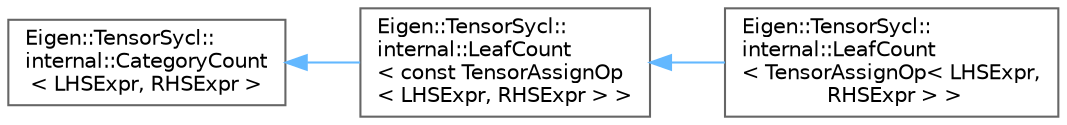 digraph "类继承关系图"
{
 // LATEX_PDF_SIZE
  bgcolor="transparent";
  edge [fontname=Helvetica,fontsize=10,labelfontname=Helvetica,labelfontsize=10];
  node [fontname=Helvetica,fontsize=10,shape=box,height=0.2,width=0.4];
  rankdir="LR";
  Node0 [id="Node000000",label="Eigen::TensorSycl::\linternal::CategoryCount\l\< LHSExpr, RHSExpr \>",height=0.2,width=0.4,color="grey40", fillcolor="white", style="filled",URL="$struct_eigen_1_1_tensor_sycl_1_1internal_1_1_category_count.html",tooltip=" "];
  Node0 -> Node1 [id="edge4789_Node000000_Node000001",dir="back",color="steelblue1",style="solid",tooltip=" "];
  Node1 [id="Node000001",label="Eigen::TensorSycl::\linternal::LeafCount\l\< const TensorAssignOp\l\< LHSExpr, RHSExpr \> \>",height=0.2,width=0.4,color="grey40", fillcolor="white", style="filled",URL="$struct_eigen_1_1_tensor_sycl_1_1internal_1_1_leaf_count_3_01const_01_tensor_assign_op_3_01_l_h_sf4d5d47f44a2af8475f59a43337aef8a.html",tooltip="specialisation of the LeafCount struct when the node type is const TensorAssignOp"];
  Node1 -> Node2 [id="edge4790_Node000001_Node000002",dir="back",color="steelblue1",style="solid",tooltip=" "];
  Node2 [id="Node000002",label="Eigen::TensorSycl::\linternal::LeafCount\l\< TensorAssignOp\< LHSExpr,\l RHSExpr \> \>",height=0.2,width=0.4,color="grey40", fillcolor="white", style="filled",URL="$struct_eigen_1_1_tensor_sycl_1_1internal_1_1_leaf_count_3_01_tensor_assign_op_3_01_l_h_s_expr_00_01_r_h_s_expr_01_4_01_4.html",tooltip=" "];
}
